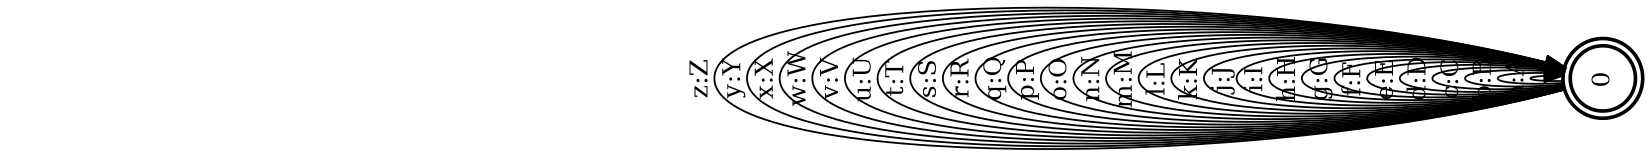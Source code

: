 digraph FST {
rankdir = LR;
size = "8.5,11";
label = "";
center = 1;
orientation = Landscape;
ranksep = "0.4";
nodesep = "0.25";
0 [label = "0", shape = doublecircle, style = bold, fontsize = 14]
	0 -> 0 [label = "a:A", fontsize = 14];
	0 -> 0 [label = "b:B", fontsize = 14];
	0 -> 0 [label = "c:C", fontsize = 14];
	0 -> 0 [label = "d:D", fontsize = 14];
	0 -> 0 [label = "e:E", fontsize = 14];
	0 -> 0 [label = "f:F", fontsize = 14];
	0 -> 0 [label = "g:G", fontsize = 14];
	0 -> 0 [label = "h:H", fontsize = 14];
	0 -> 0 [label = "i:I", fontsize = 14];
	0 -> 0 [label = "j:J", fontsize = 14];
	0 -> 0 [label = "k:K", fontsize = 14];
	0 -> 0 [label = "l:L", fontsize = 14];
	0 -> 0 [label = "m:M", fontsize = 14];
	0 -> 0 [label = "n:N", fontsize = 14];
	0 -> 0 [label = "o:O", fontsize = 14];
	0 -> 0 [label = "p:P", fontsize = 14];
	0 -> 0 [label = "q:Q", fontsize = 14];
	0 -> 0 [label = "r:R", fontsize = 14];
	0 -> 0 [label = "s:S", fontsize = 14];
	0 -> 0 [label = "t:T", fontsize = 14];
	0 -> 0 [label = "u:U", fontsize = 14];
	0 -> 0 [label = "v:V", fontsize = 14];
	0 -> 0 [label = "w:W", fontsize = 14];
	0 -> 0 [label = "x:X", fontsize = 14];
	0 -> 0 [label = "y:Y", fontsize = 14];
	0 -> 0 [label = "z:Z", fontsize = 14];
}
